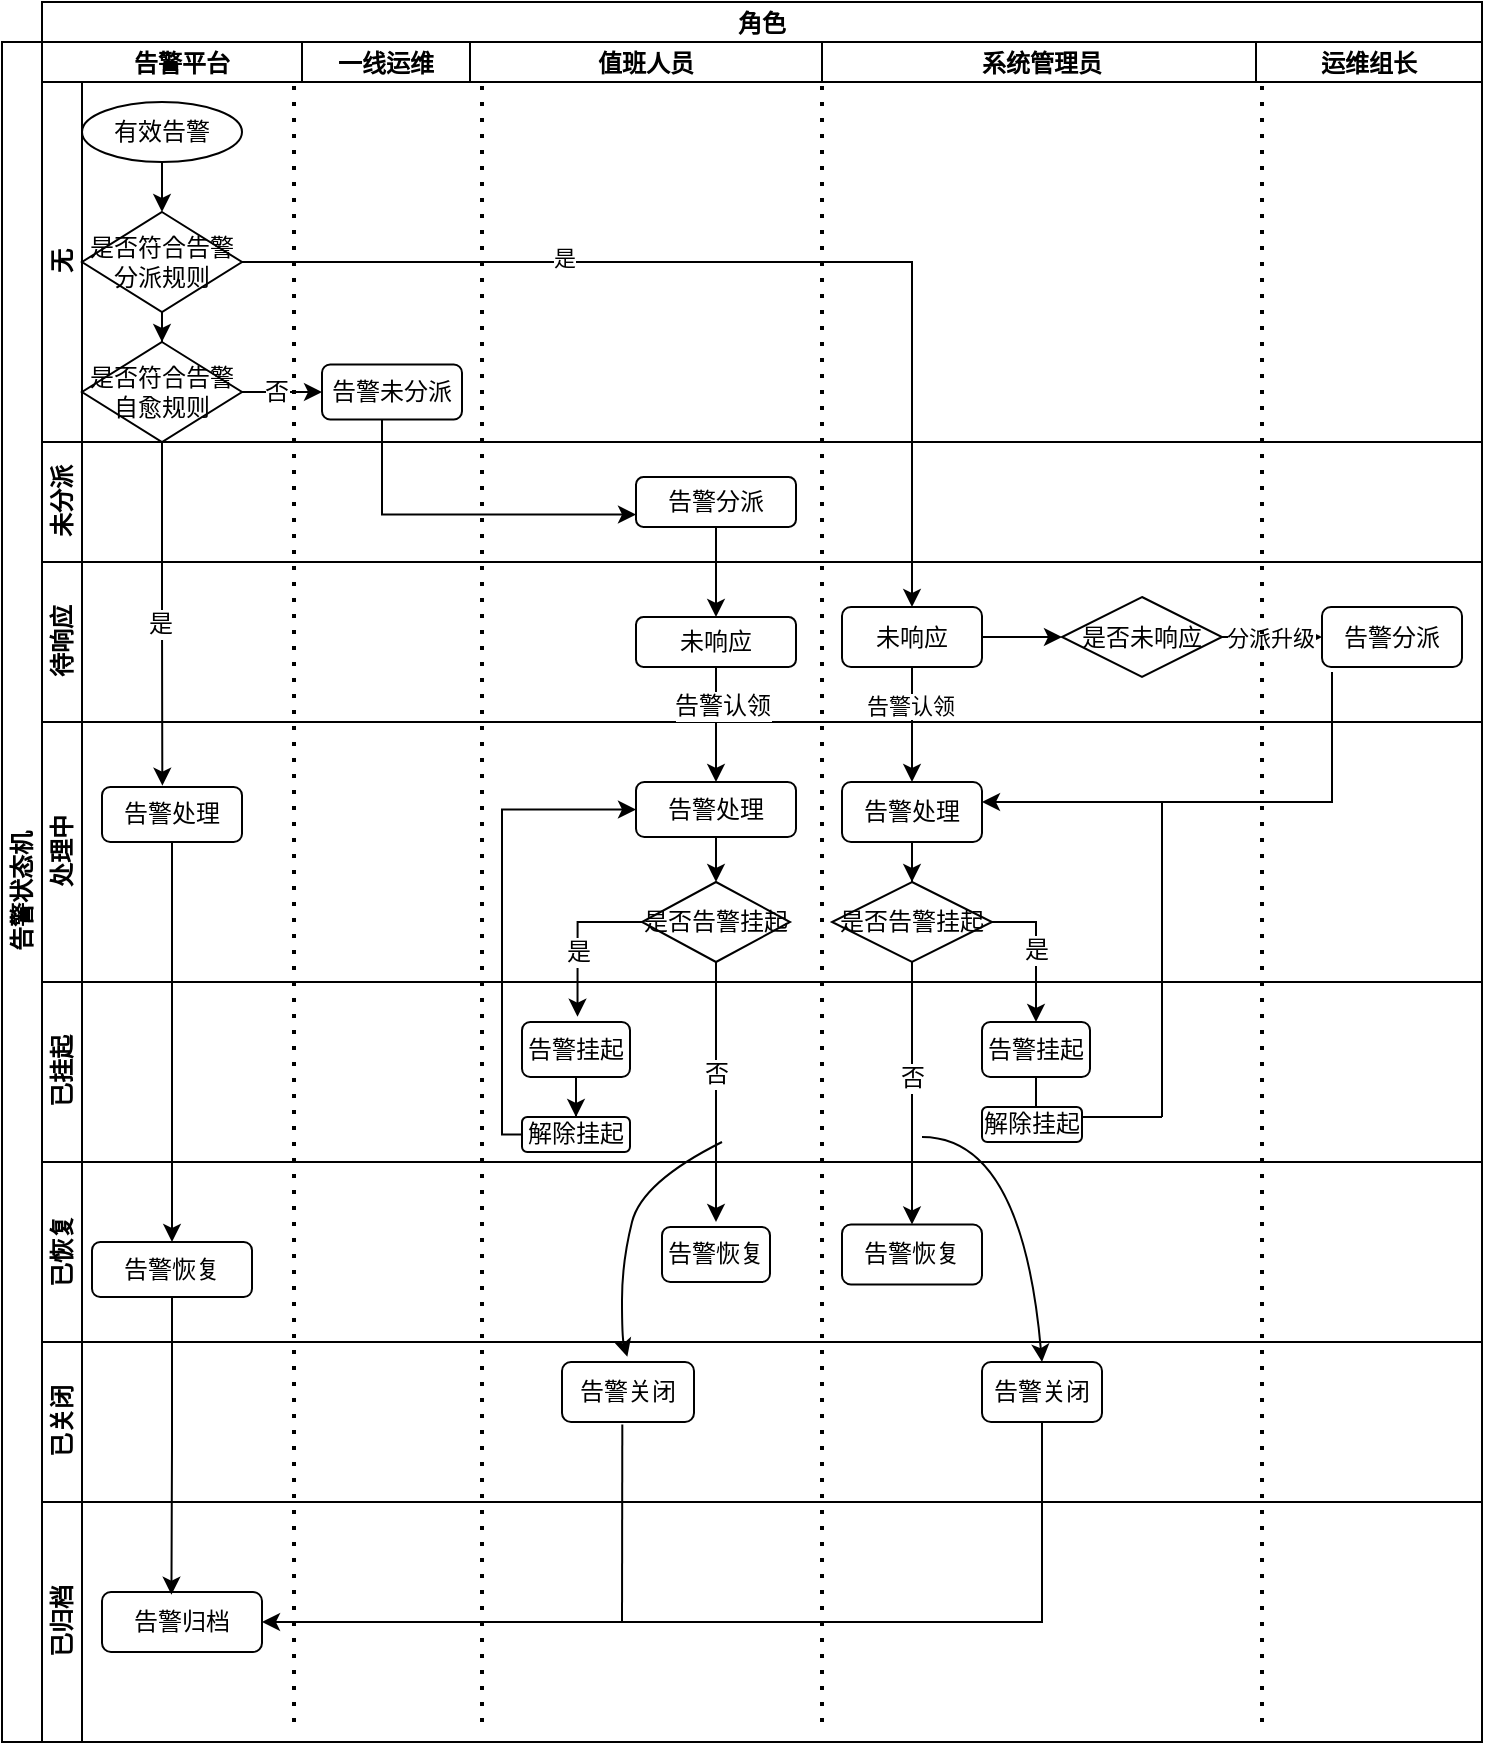 <mxfile version="24.1.0" type="github">
  <diagram id="prtHgNgQTEPvFCAcTncT" name="Page-1">
    <mxGraphModel dx="795" dy="463" grid="1" gridSize="10" guides="1" tooltips="1" connect="1" arrows="1" fold="1" page="1" pageScale="1" pageWidth="827" pageHeight="1169" math="0" shadow="0">
      <root>
        <mxCell id="0" />
        <mxCell id="1" parent="0" />
        <mxCell id="JN-9uKzLPXxLTeUMZucu-17" value="告警平台" style="swimlane;" parent="1" vertex="1">
          <mxGeometry x="40" y="20" width="140" height="20" as="geometry" />
        </mxCell>
        <mxCell id="JN-9uKzLPXxLTeUMZucu-18" value="值班人员" style="swimlane;" parent="1" vertex="1">
          <mxGeometry x="254" y="20" width="176" height="20" as="geometry" />
        </mxCell>
        <mxCell id="JN-9uKzLPXxLTeUMZucu-19" value="系统管理员" style="swimlane;" parent="1" vertex="1">
          <mxGeometry x="430" y="20" width="220" height="20" as="geometry" />
        </mxCell>
        <mxCell id="JN-9uKzLPXxLTeUMZucu-20" value="运维组长" style="swimlane;startSize=23;" parent="1" vertex="1">
          <mxGeometry x="647" y="20" width="113" height="20" as="geometry" />
        </mxCell>
        <mxCell id="JN-9uKzLPXxLTeUMZucu-23" value="未分派" style="swimlane;html=1;startSize=20;horizontal=0;" parent="1" vertex="1">
          <mxGeometry x="40" y="220" width="720" height="60" as="geometry" />
        </mxCell>
        <mxCell id="JN-9uKzLPXxLTeUMZucu-106" value="告警分派" style="rounded=1;whiteSpace=wrap;html=1;" parent="JN-9uKzLPXxLTeUMZucu-23" vertex="1">
          <mxGeometry x="297" y="17.5" width="80" height="25" as="geometry" />
        </mxCell>
        <mxCell id="JN-9uKzLPXxLTeUMZucu-30" value="角色" style="swimlane;" parent="1" vertex="1">
          <mxGeometry x="40" width="720" height="20" as="geometry" />
        </mxCell>
        <mxCell id="JN-9uKzLPXxLTeUMZucu-31" value="待响应" style="swimlane;html=1;startSize=20;horizontal=0;" parent="1" vertex="1">
          <mxGeometry x="40" y="280" width="720" height="80" as="geometry" />
        </mxCell>
        <mxCell id="JN-9uKzLPXxLTeUMZucu-52" value="" style="edgeStyle=orthogonalEdgeStyle;rounded=0;orthogonalLoop=1;jettySize=auto;html=1;" parent="JN-9uKzLPXxLTeUMZucu-31" source="JN-9uKzLPXxLTeUMZucu-45" target="JN-9uKzLPXxLTeUMZucu-50" edge="1">
          <mxGeometry relative="1" as="geometry" />
        </mxCell>
        <mxCell id="JN-9uKzLPXxLTeUMZucu-45" value="未响应" style="rounded=1;whiteSpace=wrap;html=1;" parent="JN-9uKzLPXxLTeUMZucu-31" vertex="1">
          <mxGeometry x="400" y="22.5" width="70" height="30" as="geometry" />
        </mxCell>
        <mxCell id="JN-9uKzLPXxLTeUMZucu-76" value="" style="edgeStyle=orthogonalEdgeStyle;rounded=0;orthogonalLoop=1;jettySize=auto;html=1;" parent="JN-9uKzLPXxLTeUMZucu-31" source="JN-9uKzLPXxLTeUMZucu-50" target="JN-9uKzLPXxLTeUMZucu-51" edge="1">
          <mxGeometry relative="1" as="geometry" />
        </mxCell>
        <mxCell id="JN-9uKzLPXxLTeUMZucu-77" value="分派升级" style="edgeLabel;html=1;align=center;verticalAlign=middle;resizable=0;points=[];" parent="JN-9uKzLPXxLTeUMZucu-76" vertex="1" connectable="0">
          <mxGeometry x="-0.433" relative="1" as="geometry">
            <mxPoint x="10" as="offset" />
          </mxGeometry>
        </mxCell>
        <mxCell id="JN-9uKzLPXxLTeUMZucu-50" value="是否未响应" style="rhombus;whiteSpace=wrap;html=1;" parent="JN-9uKzLPXxLTeUMZucu-31" vertex="1">
          <mxGeometry x="510" y="17.5" width="80" height="40" as="geometry" />
        </mxCell>
        <mxCell id="JN-9uKzLPXxLTeUMZucu-51" value="告警分派" style="rounded=1;whiteSpace=wrap;html=1;" parent="JN-9uKzLPXxLTeUMZucu-31" vertex="1">
          <mxGeometry x="640" y="22.5" width="70" height="30" as="geometry" />
        </mxCell>
        <mxCell id="JN-9uKzLPXxLTeUMZucu-108" value="未响应" style="rounded=1;whiteSpace=wrap;html=1;" parent="JN-9uKzLPXxLTeUMZucu-31" vertex="1">
          <mxGeometry x="297" y="27.5" width="80" height="25" as="geometry" />
        </mxCell>
        <mxCell id="JN-9uKzLPXxLTeUMZucu-33" value="处理中" style="swimlane;html=1;startSize=20;horizontal=0;" parent="1" vertex="1">
          <mxGeometry x="40" y="360" width="720" height="130" as="geometry" />
        </mxCell>
        <mxCell id="JN-9uKzLPXxLTeUMZucu-83" value="" style="edgeStyle=orthogonalEdgeStyle;rounded=0;orthogonalLoop=1;jettySize=auto;html=1;" parent="JN-9uKzLPXxLTeUMZucu-33" source="JN-9uKzLPXxLTeUMZucu-53" target="JN-9uKzLPXxLTeUMZucu-82" edge="1">
          <mxGeometry relative="1" as="geometry" />
        </mxCell>
        <mxCell id="JN-9uKzLPXxLTeUMZucu-53" value="告警处理" style="rounded=1;whiteSpace=wrap;html=1;" parent="JN-9uKzLPXxLTeUMZucu-33" vertex="1">
          <mxGeometry x="400" y="30" width="70" height="30" as="geometry" />
        </mxCell>
        <mxCell id="JN-9uKzLPXxLTeUMZucu-82" value="是否告警挂起" style="rhombus;whiteSpace=wrap;html=1;" parent="JN-9uKzLPXxLTeUMZucu-33" vertex="1">
          <mxGeometry x="395" y="80" width="80" height="40" as="geometry" />
        </mxCell>
        <mxCell id="_OSScjGJ3gMnJb72WiWl-35" value="" style="edgeStyle=orthogonalEdgeStyle;rounded=0;orthogonalLoop=1;jettySize=auto;html=1;fontFamily=Helvetica;fontSize=12;fontColor=default;" edge="1" parent="JN-9uKzLPXxLTeUMZucu-33" source="JN-9uKzLPXxLTeUMZucu-110" target="JN-9uKzLPXxLTeUMZucu-115">
          <mxGeometry relative="1" as="geometry" />
        </mxCell>
        <mxCell id="JN-9uKzLPXxLTeUMZucu-110" value="告警处理" style="rounded=1;whiteSpace=wrap;html=1;" parent="JN-9uKzLPXxLTeUMZucu-33" vertex="1">
          <mxGeometry x="297" y="30" width="80" height="27.5" as="geometry" />
        </mxCell>
        <mxCell id="_OSScjGJ3gMnJb72WiWl-33" style="rounded=0;orthogonalLoop=1;jettySize=auto;html=1;fontFamily=Helvetica;fontSize=12;fontColor=default;" edge="1" parent="JN-9uKzLPXxLTeUMZucu-33" source="JN-9uKzLPXxLTeUMZucu-115">
          <mxGeometry relative="1" as="geometry">
            <mxPoint x="337" y="250" as="targetPoint" />
          </mxGeometry>
        </mxCell>
        <mxCell id="_OSScjGJ3gMnJb72WiWl-38" value="否" style="edgeLabel;html=1;align=center;verticalAlign=middle;resizable=0;points=[];rounded=1;strokeColor=default;fontFamily=Helvetica;fontSize=12;fontColor=default;fillColor=default;" vertex="1" connectable="0" parent="_OSScjGJ3gMnJb72WiWl-33">
          <mxGeometry x="-0.139" relative="1" as="geometry">
            <mxPoint as="offset" />
          </mxGeometry>
        </mxCell>
        <mxCell id="JN-9uKzLPXxLTeUMZucu-115" value="是否告警挂起" style="rhombus;whiteSpace=wrap;html=1;" parent="JN-9uKzLPXxLTeUMZucu-33" vertex="1">
          <mxGeometry x="300" y="80" width="74" height="40" as="geometry" />
        </mxCell>
        <mxCell id="JN-9uKzLPXxLTeUMZucu-169" style="edgeStyle=orthogonalEdgeStyle;rounded=0;orthogonalLoop=1;jettySize=auto;html=1;entryX=1;entryY=0.333;entryDx=0;entryDy=0;fontFamily=Helvetica;fontSize=12;fontColor=default;entryPerimeter=0;" parent="JN-9uKzLPXxLTeUMZucu-33" target="JN-9uKzLPXxLTeUMZucu-53" edge="1">
          <mxGeometry relative="1" as="geometry">
            <mxPoint x="645" y="-25" as="sourcePoint" />
            <mxPoint x="445" y="37.5" as="targetPoint" />
            <Array as="points">
              <mxPoint x="645" y="40" />
            </Array>
          </mxGeometry>
        </mxCell>
        <mxCell id="JN-9uKzLPXxLTeUMZucu-126" value="告警处理" style="rounded=1;whiteSpace=wrap;html=1;" parent="JN-9uKzLPXxLTeUMZucu-33" vertex="1">
          <mxGeometry x="30" y="32.5" width="70" height="27.5" as="geometry" />
        </mxCell>
        <mxCell id="JN-9uKzLPXxLTeUMZucu-35" value="已挂起" style="swimlane;html=1;startSize=20;horizontal=0;" parent="1" vertex="1">
          <mxGeometry x="40" y="490" width="720" height="90" as="geometry" />
        </mxCell>
        <mxCell id="JN-9uKzLPXxLTeUMZucu-158" style="edgeStyle=orthogonalEdgeStyle;rounded=0;orthogonalLoop=1;jettySize=auto;html=1;entryX=0.5;entryY=0;entryDx=0;entryDy=0;" parent="JN-9uKzLPXxLTeUMZucu-35" source="JN-9uKzLPXxLTeUMZucu-112" target="JN-9uKzLPXxLTeUMZucu-153" edge="1">
          <mxGeometry relative="1" as="geometry" />
        </mxCell>
        <mxCell id="JN-9uKzLPXxLTeUMZucu-112" value="告警挂起" style="rounded=1;whiteSpace=wrap;html=1;" parent="JN-9uKzLPXxLTeUMZucu-35" vertex="1">
          <mxGeometry x="240" y="20" width="54" height="27.5" as="geometry" />
        </mxCell>
        <mxCell id="JN-9uKzLPXxLTeUMZucu-153" value="解除挂起" style="rounded=1;whiteSpace=wrap;html=1;" parent="JN-9uKzLPXxLTeUMZucu-35" vertex="1">
          <mxGeometry x="240" y="67.5" width="54" height="17.5" as="geometry" />
        </mxCell>
        <mxCell id="JN-9uKzLPXxLTeUMZucu-163" style="edgeStyle=orthogonalEdgeStyle;rounded=0;orthogonalLoop=1;jettySize=auto;html=1;entryX=0.5;entryY=0;entryDx=0;entryDy=0;fontFamily=Helvetica;fontSize=12;fontColor=default;" parent="JN-9uKzLPXxLTeUMZucu-35" source="JN-9uKzLPXxLTeUMZucu-160" target="JN-9uKzLPXxLTeUMZucu-161" edge="1">
          <mxGeometry relative="1" as="geometry" />
        </mxCell>
        <mxCell id="JN-9uKzLPXxLTeUMZucu-160" value="告警挂起" style="rounded=1;whiteSpace=wrap;html=1;" parent="JN-9uKzLPXxLTeUMZucu-35" vertex="1">
          <mxGeometry x="470" y="20" width="54" height="27.5" as="geometry" />
        </mxCell>
        <mxCell id="JN-9uKzLPXxLTeUMZucu-161" value="解除挂起" style="rounded=1;whiteSpace=wrap;html=1;" parent="JN-9uKzLPXxLTeUMZucu-35" vertex="1">
          <mxGeometry x="470" y="62.5" width="50" height="17.5" as="geometry" />
        </mxCell>
        <mxCell id="_OSScjGJ3gMnJb72WiWl-42" value="" style="endArrow=none;html=1;rounded=0;fontFamily=Helvetica;fontSize=12;fontColor=default;" edge="1" parent="JN-9uKzLPXxLTeUMZucu-35">
          <mxGeometry width="50" height="50" relative="1" as="geometry">
            <mxPoint x="520" y="67.5" as="sourcePoint" />
            <mxPoint x="560" y="67.51" as="targetPoint" />
          </mxGeometry>
        </mxCell>
        <mxCell id="_OSScjGJ3gMnJb72WiWl-43" value="" style="endArrow=none;html=1;rounded=0;fontFamily=Helvetica;fontSize=12;fontColor=default;" edge="1" parent="JN-9uKzLPXxLTeUMZucu-35">
          <mxGeometry width="50" height="50" relative="1" as="geometry">
            <mxPoint x="560" y="67.5" as="sourcePoint" />
            <mxPoint x="560" y="-90" as="targetPoint" />
          </mxGeometry>
        </mxCell>
        <mxCell id="JN-9uKzLPXxLTeUMZucu-36" value="已恢复" style="swimlane;html=1;startSize=20;horizontal=0;" parent="1" vertex="1">
          <mxGeometry x="40" y="580" width="720" height="90" as="geometry" />
        </mxCell>
        <mxCell id="JN-9uKzLPXxLTeUMZucu-56" value="告警恢复" style="rounded=1;whiteSpace=wrap;html=1;" parent="JN-9uKzLPXxLTeUMZucu-36" vertex="1">
          <mxGeometry x="400" y="31.25" width="70" height="30" as="geometry" />
        </mxCell>
        <mxCell id="JN-9uKzLPXxLTeUMZucu-113" value="告警恢复" style="rounded=1;whiteSpace=wrap;html=1;" parent="JN-9uKzLPXxLTeUMZucu-36" vertex="1">
          <mxGeometry x="310" y="32.5" width="54" height="27.5" as="geometry" />
        </mxCell>
        <mxCell id="JN-9uKzLPXxLTeUMZucu-129" value="告警恢复" style="rounded=1;whiteSpace=wrap;html=1;" parent="JN-9uKzLPXxLTeUMZucu-36" vertex="1">
          <mxGeometry x="25" y="40" width="80" height="27.5" as="geometry" />
        </mxCell>
        <mxCell id="_OSScjGJ3gMnJb72WiWl-45" value="" style="curved=1;endArrow=classic;html=1;rounded=0;fontFamily=Helvetica;fontSize=12;fontColor=default;entryX=0.5;entryY=0;entryDx=0;entryDy=0;" edge="1" parent="JN-9uKzLPXxLTeUMZucu-36" target="JN-9uKzLPXxLTeUMZucu-59">
          <mxGeometry width="50" height="50" relative="1" as="geometry">
            <mxPoint x="440" y="-12.5" as="sourcePoint" />
            <mxPoint x="570" y="67.5" as="targetPoint" />
            <Array as="points">
              <mxPoint x="490" y="-12.5" />
            </Array>
          </mxGeometry>
        </mxCell>
        <mxCell id="_OSScjGJ3gMnJb72WiWl-46" value="" style="curved=1;endArrow=classic;html=1;rounded=0;fontFamily=Helvetica;fontSize=12;fontColor=default;entryX=0.495;entryY=-0.086;entryDx=0;entryDy=0;entryPerimeter=0;" edge="1" parent="JN-9uKzLPXxLTeUMZucu-36" target="JN-9uKzLPXxLTeUMZucu-121">
          <mxGeometry width="50" height="50" relative="1" as="geometry">
            <mxPoint x="340" y="-10" as="sourcePoint" />
            <mxPoint x="330" y="130" as="targetPoint" />
            <Array as="points">
              <mxPoint x="300" y="10" />
              <mxPoint x="290" y="50" />
              <mxPoint x="290" y="88" />
            </Array>
          </mxGeometry>
        </mxCell>
        <mxCell id="JN-9uKzLPXxLTeUMZucu-37" value="已关闭" style="swimlane;html=1;startSize=20;horizontal=0;" parent="1" vertex="1">
          <mxGeometry x="40" y="670" width="720" height="80" as="geometry" />
        </mxCell>
        <mxCell id="JN-9uKzLPXxLTeUMZucu-59" value="告警关闭" style="rounded=1;whiteSpace=wrap;html=1;" parent="JN-9uKzLPXxLTeUMZucu-37" vertex="1">
          <mxGeometry x="470" y="10" width="60" height="30" as="geometry" />
        </mxCell>
        <mxCell id="JN-9uKzLPXxLTeUMZucu-121" value="告警关闭" style="rounded=1;whiteSpace=wrap;html=1;" parent="JN-9uKzLPXxLTeUMZucu-37" vertex="1">
          <mxGeometry x="260" y="10" width="66" height="30" as="geometry" />
        </mxCell>
        <mxCell id="JN-9uKzLPXxLTeUMZucu-38" value="已归档" style="swimlane;html=1;startSize=20;horizontal=0;" parent="1" vertex="1">
          <mxGeometry x="40" y="750" width="720" height="120" as="geometry" />
        </mxCell>
        <mxCell id="JN-9uKzLPXxLTeUMZucu-71" value="告警归档" style="rounded=1;whiteSpace=wrap;html=1;" parent="JN-9uKzLPXxLTeUMZucu-38" vertex="1">
          <mxGeometry x="30" y="45" width="80" height="30" as="geometry" />
        </mxCell>
        <mxCell id="JN-9uKzLPXxLTeUMZucu-124" value="" style="endArrow=none;html=1;rounded=0;entryX=0.457;entryY=1.042;entryDx=0;entryDy=0;entryPerimeter=0;" parent="JN-9uKzLPXxLTeUMZucu-38" edge="1" target="JN-9uKzLPXxLTeUMZucu-121">
          <mxGeometry width="50" height="50" relative="1" as="geometry">
            <mxPoint x="290" y="60" as="sourcePoint" />
            <mxPoint x="290" y="-20" as="targetPoint" />
          </mxGeometry>
        </mxCell>
        <mxCell id="JN-9uKzLPXxLTeUMZucu-40" value="无" style="swimlane;html=1;startSize=20;horizontal=0;" parent="1" vertex="1">
          <mxGeometry x="40" y="40" width="720" height="180" as="geometry" />
        </mxCell>
        <mxCell id="JN-9uKzLPXxLTeUMZucu-102" value="告警未分派" style="rounded=1;whiteSpace=wrap;html=1;" parent="JN-9uKzLPXxLTeUMZucu-40" vertex="1">
          <mxGeometry x="140" y="141.25" width="70" height="27.5" as="geometry" />
        </mxCell>
        <mxCell id="JN-9uKzLPXxLTeUMZucu-140" value="" style="endArrow=none;dashed=1;html=1;dashPattern=1 3;strokeWidth=2;rounded=0;" parent="JN-9uKzLPXxLTeUMZucu-40" edge="1">
          <mxGeometry width="50" height="50" relative="1" as="geometry">
            <mxPoint x="126" y="820" as="sourcePoint" />
            <mxPoint x="126" as="targetPoint" />
          </mxGeometry>
        </mxCell>
        <mxCell id="JN-9uKzLPXxLTeUMZucu-141" value="" style="endArrow=none;dashed=1;html=1;dashPattern=1 3;strokeWidth=2;rounded=0;" parent="JN-9uKzLPXxLTeUMZucu-40" edge="1">
          <mxGeometry width="50" height="50" relative="1" as="geometry">
            <mxPoint x="390" y="820" as="sourcePoint" />
            <mxPoint x="390" as="targetPoint" />
          </mxGeometry>
        </mxCell>
        <mxCell id="JN-9uKzLPXxLTeUMZucu-142" value="" style="endArrow=none;dashed=1;html=1;dashPattern=1 3;strokeWidth=2;rounded=0;" parent="JN-9uKzLPXxLTeUMZucu-40" edge="1">
          <mxGeometry width="50" height="50" relative="1" as="geometry">
            <mxPoint x="610" y="820" as="sourcePoint" />
            <mxPoint x="610" as="targetPoint" />
          </mxGeometry>
        </mxCell>
        <mxCell id="JN-9uKzLPXxLTeUMZucu-41" value="有效告警" style="ellipse;whiteSpace=wrap;html=1;" parent="JN-9uKzLPXxLTeUMZucu-40" vertex="1">
          <mxGeometry x="20" y="10" width="80" height="30" as="geometry" />
        </mxCell>
        <mxCell id="_OSScjGJ3gMnJb72WiWl-8" value="" style="edgeStyle=orthogonalEdgeStyle;rounded=0;orthogonalLoop=1;jettySize=auto;html=1;fontFamily=Helvetica;fontSize=12;fontColor=default;" edge="1" parent="JN-9uKzLPXxLTeUMZucu-40" source="JN-9uKzLPXxLTeUMZucu-43" target="JN-9uKzLPXxLTeUMZucu-100">
          <mxGeometry relative="1" as="geometry" />
        </mxCell>
        <mxCell id="JN-9uKzLPXxLTeUMZucu-43" value="是否符合告警分派规则" style="rhombus;whiteSpace=wrap;html=1;" parent="JN-9uKzLPXxLTeUMZucu-40" vertex="1">
          <mxGeometry x="20" y="65" width="80" height="50" as="geometry" />
        </mxCell>
        <mxCell id="JN-9uKzLPXxLTeUMZucu-44" value="" style="edgeStyle=orthogonalEdgeStyle;rounded=0;orthogonalLoop=1;jettySize=auto;html=1;" parent="JN-9uKzLPXxLTeUMZucu-40" source="JN-9uKzLPXxLTeUMZucu-41" target="JN-9uKzLPXxLTeUMZucu-43" edge="1">
          <mxGeometry relative="1" as="geometry" />
        </mxCell>
        <mxCell id="_OSScjGJ3gMnJb72WiWl-4" value="" style="edgeStyle=orthogonalEdgeStyle;rounded=0;orthogonalLoop=1;jettySize=auto;html=1;fontFamily=Helvetica;fontSize=12;fontColor=default;" edge="1" parent="JN-9uKzLPXxLTeUMZucu-40" source="JN-9uKzLPXxLTeUMZucu-100" target="JN-9uKzLPXxLTeUMZucu-102">
          <mxGeometry relative="1" as="geometry" />
        </mxCell>
        <mxCell id="_OSScjGJ3gMnJb72WiWl-5" value="否" style="edgeLabel;html=1;align=center;verticalAlign=middle;resizable=0;points=[];rounded=1;strokeColor=default;fontFamily=Helvetica;fontSize=12;fontColor=default;fillColor=default;" vertex="1" connectable="0" parent="_OSScjGJ3gMnJb72WiWl-4">
          <mxGeometry x="-0.18" relative="1" as="geometry">
            <mxPoint as="offset" />
          </mxGeometry>
        </mxCell>
        <mxCell id="JN-9uKzLPXxLTeUMZucu-100" value="是否符合告警自愈规则" style="rhombus;whiteSpace=wrap;html=1;" parent="JN-9uKzLPXxLTeUMZucu-40" vertex="1">
          <mxGeometry x="20" y="130" width="80" height="50" as="geometry" />
        </mxCell>
        <mxCell id="_OSScjGJ3gMnJb72WiWl-9" value="" style="endArrow=none;dashed=1;html=1;dashPattern=1 3;strokeWidth=2;rounded=0;" edge="1" parent="JN-9uKzLPXxLTeUMZucu-40">
          <mxGeometry width="50" height="50" relative="1" as="geometry">
            <mxPoint x="220" y="820" as="sourcePoint" />
            <mxPoint x="220" as="targetPoint" />
          </mxGeometry>
        </mxCell>
        <mxCell id="JN-9uKzLPXxLTeUMZucu-54" value="" style="edgeStyle=orthogonalEdgeStyle;rounded=0;orthogonalLoop=1;jettySize=auto;html=1;" parent="1" source="JN-9uKzLPXxLTeUMZucu-45" target="JN-9uKzLPXxLTeUMZucu-53" edge="1">
          <mxGeometry relative="1" as="geometry" />
        </mxCell>
        <mxCell id="JN-9uKzLPXxLTeUMZucu-55" value="告警认领" style="edgeLabel;html=1;align=center;verticalAlign=middle;resizable=0;points=[];" parent="JN-9uKzLPXxLTeUMZucu-54" vertex="1" connectable="0">
          <mxGeometry x="-0.327" y="-1" relative="1" as="geometry">
            <mxPoint as="offset" />
          </mxGeometry>
        </mxCell>
        <mxCell id="JN-9uKzLPXxLTeUMZucu-72" style="edgeStyle=orthogonalEdgeStyle;rounded=0;orthogonalLoop=1;jettySize=auto;html=1;entryX=1;entryY=0.5;entryDx=0;entryDy=0;" parent="1" source="JN-9uKzLPXxLTeUMZucu-59" target="JN-9uKzLPXxLTeUMZucu-71" edge="1">
          <mxGeometry relative="1" as="geometry">
            <Array as="points">
              <mxPoint x="540" y="810" />
            </Array>
          </mxGeometry>
        </mxCell>
        <mxCell id="JN-9uKzLPXxLTeUMZucu-96" style="edgeStyle=orthogonalEdgeStyle;rounded=0;orthogonalLoop=1;jettySize=auto;html=1;entryX=0.5;entryY=0;entryDx=0;entryDy=0;" parent="1" source="JN-9uKzLPXxLTeUMZucu-43" target="JN-9uKzLPXxLTeUMZucu-45" edge="1">
          <mxGeometry relative="1" as="geometry" />
        </mxCell>
        <mxCell id="JN-9uKzLPXxLTeUMZucu-97" value="是" style="edgeLabel;html=1;align=center;verticalAlign=middle;resizable=0;points=[];" parent="JN-9uKzLPXxLTeUMZucu-96" vertex="1" connectable="0">
          <mxGeometry x="-0.368" y="2" relative="1" as="geometry">
            <mxPoint as="offset" />
          </mxGeometry>
        </mxCell>
        <mxCell id="JN-9uKzLPXxLTeUMZucu-109" style="edgeStyle=orthogonalEdgeStyle;rounded=0;orthogonalLoop=1;jettySize=auto;html=1;entryX=0.5;entryY=0;entryDx=0;entryDy=0;" parent="1" source="JN-9uKzLPXxLTeUMZucu-106" target="JN-9uKzLPXxLTeUMZucu-108" edge="1">
          <mxGeometry relative="1" as="geometry" />
        </mxCell>
        <mxCell id="JN-9uKzLPXxLTeUMZucu-111" style="edgeStyle=orthogonalEdgeStyle;rounded=0;orthogonalLoop=1;jettySize=auto;html=1;entryX=0.5;entryY=0;entryDx=0;entryDy=0;" parent="1" source="JN-9uKzLPXxLTeUMZucu-108" target="JN-9uKzLPXxLTeUMZucu-110" edge="1">
          <mxGeometry relative="1" as="geometry" />
        </mxCell>
        <mxCell id="_OSScjGJ3gMnJb72WiWl-48" value="告警认领" style="edgeLabel;html=1;align=center;verticalAlign=middle;resizable=0;points=[];rounded=1;strokeColor=default;fontFamily=Helvetica;fontSize=12;fontColor=default;fillColor=default;" vertex="1" connectable="0" parent="JN-9uKzLPXxLTeUMZucu-111">
          <mxGeometry x="-0.322" y="3" relative="1" as="geometry">
            <mxPoint as="offset" />
          </mxGeometry>
        </mxCell>
        <mxCell id="JN-9uKzLPXxLTeUMZucu-26" value="告警状态机" style="swimlane;childLayout=stackLayout;resizeParent=1;resizeParentMax=0;horizontal=0;startSize=20;horizontalStack=0;html=1;" parent="1" vertex="1" collapsed="1">
          <mxGeometry x="20" y="20" width="20" height="850" as="geometry">
            <mxRectangle x="80" y="320" width="480" height="30" as="alternateBounds" />
          </mxGeometry>
        </mxCell>
        <mxCell id="_OSScjGJ3gMnJb72WiWl-3" value="一线运维" style="swimlane;startSize=20;" vertex="1" parent="1">
          <mxGeometry x="170" y="20" width="84" height="20" as="geometry" />
        </mxCell>
        <mxCell id="JN-9uKzLPXxLTeUMZucu-134" style="edgeStyle=orthogonalEdgeStyle;rounded=0;orthogonalLoop=1;jettySize=auto;html=1;entryX=0.5;entryY=0;entryDx=0;entryDy=0;" parent="1" source="JN-9uKzLPXxLTeUMZucu-126" target="JN-9uKzLPXxLTeUMZucu-129" edge="1">
          <mxGeometry relative="1" as="geometry">
            <Array as="points">
              <mxPoint x="105" y="610" />
            </Array>
          </mxGeometry>
        </mxCell>
        <mxCell id="_OSScjGJ3gMnJb72WiWl-23" style="edgeStyle=orthogonalEdgeStyle;rounded=0;orthogonalLoop=1;jettySize=auto;html=1;entryX=0.431;entryY=-0.025;entryDx=0;entryDy=0;entryPerimeter=0;fontFamily=Helvetica;fontSize=12;fontColor=default;" edge="1" parent="1" source="JN-9uKzLPXxLTeUMZucu-100" target="JN-9uKzLPXxLTeUMZucu-126">
          <mxGeometry relative="1" as="geometry" />
        </mxCell>
        <mxCell id="_OSScjGJ3gMnJb72WiWl-24" value="是" style="edgeLabel;html=1;align=center;verticalAlign=middle;resizable=0;points=[];rounded=1;strokeColor=default;fontFamily=Helvetica;fontSize=12;fontColor=default;fillColor=default;" vertex="1" connectable="0" parent="_OSScjGJ3gMnJb72WiWl-23">
          <mxGeometry x="0.058" y="-1" relative="1" as="geometry">
            <mxPoint as="offset" />
          </mxGeometry>
        </mxCell>
        <mxCell id="_OSScjGJ3gMnJb72WiWl-25" style="edgeStyle=orthogonalEdgeStyle;rounded=0;orthogonalLoop=1;jettySize=auto;html=1;entryX=0.434;entryY=0.045;entryDx=0;entryDy=0;entryPerimeter=0;fontFamily=Helvetica;fontSize=12;fontColor=default;" edge="1" parent="1" source="JN-9uKzLPXxLTeUMZucu-129" target="JN-9uKzLPXxLTeUMZucu-71">
          <mxGeometry relative="1" as="geometry" />
        </mxCell>
        <mxCell id="_OSScjGJ3gMnJb72WiWl-26" style="edgeStyle=orthogonalEdgeStyle;rounded=0;orthogonalLoop=1;jettySize=auto;html=1;entryX=0;entryY=0.75;entryDx=0;entryDy=0;fontFamily=Helvetica;fontSize=12;fontColor=default;" edge="1" parent="1" source="JN-9uKzLPXxLTeUMZucu-102" target="JN-9uKzLPXxLTeUMZucu-106">
          <mxGeometry relative="1" as="geometry">
            <Array as="points">
              <mxPoint x="210" y="256" />
            </Array>
          </mxGeometry>
        </mxCell>
        <mxCell id="_OSScjGJ3gMnJb72WiWl-28" style="edgeStyle=orthogonalEdgeStyle;rounded=0;orthogonalLoop=1;jettySize=auto;html=1;entryX=0.5;entryY=0;entryDx=0;entryDy=0;fontFamily=Helvetica;fontSize=12;fontColor=default;" edge="1" parent="1" source="JN-9uKzLPXxLTeUMZucu-82" target="JN-9uKzLPXxLTeUMZucu-56">
          <mxGeometry relative="1" as="geometry">
            <Array as="points">
              <mxPoint x="475" y="610" />
            </Array>
          </mxGeometry>
        </mxCell>
        <mxCell id="_OSScjGJ3gMnJb72WiWl-30" value="否" style="edgeLabel;html=1;align=center;verticalAlign=middle;resizable=0;points=[];rounded=1;strokeColor=default;fontFamily=Helvetica;fontSize=12;fontColor=default;fillColor=default;" vertex="1" connectable="0" parent="_OSScjGJ3gMnJb72WiWl-28">
          <mxGeometry x="-0.181" y="2" relative="1" as="geometry">
            <mxPoint x="-2" y="4" as="offset" />
          </mxGeometry>
        </mxCell>
        <mxCell id="_OSScjGJ3gMnJb72WiWl-31" style="edgeStyle=orthogonalEdgeStyle;rounded=0;orthogonalLoop=1;jettySize=auto;html=1;entryX=0.514;entryY=-0.097;entryDx=0;entryDy=0;entryPerimeter=0;fontFamily=Helvetica;fontSize=12;fontColor=default;" edge="1" parent="1" source="JN-9uKzLPXxLTeUMZucu-115" target="JN-9uKzLPXxLTeUMZucu-112">
          <mxGeometry relative="1" as="geometry" />
        </mxCell>
        <mxCell id="_OSScjGJ3gMnJb72WiWl-37" value="是" style="edgeLabel;html=1;align=center;verticalAlign=middle;resizable=0;points=[];rounded=1;strokeColor=default;fontFamily=Helvetica;fontSize=12;fontColor=default;fillColor=default;" vertex="1" connectable="0" parent="_OSScjGJ3gMnJb72WiWl-31">
          <mxGeometry x="0.178" relative="1" as="geometry">
            <mxPoint as="offset" />
          </mxGeometry>
        </mxCell>
        <mxCell id="_OSScjGJ3gMnJb72WiWl-32" style="edgeStyle=orthogonalEdgeStyle;rounded=0;orthogonalLoop=1;jettySize=auto;html=1;entryX=0;entryY=0.5;entryDx=0;entryDy=0;fontFamily=Helvetica;fontSize=12;fontColor=default;" edge="1" parent="1" source="JN-9uKzLPXxLTeUMZucu-153" target="JN-9uKzLPXxLTeUMZucu-110">
          <mxGeometry relative="1" as="geometry">
            <Array as="points">
              <mxPoint x="270" y="566" />
              <mxPoint x="270" y="404" />
            </Array>
          </mxGeometry>
        </mxCell>
        <mxCell id="_OSScjGJ3gMnJb72WiWl-39" style="edgeStyle=orthogonalEdgeStyle;rounded=0;orthogonalLoop=1;jettySize=auto;html=1;entryX=0.5;entryY=0;entryDx=0;entryDy=0;fontFamily=Helvetica;fontSize=12;fontColor=default;" edge="1" parent="1" source="JN-9uKzLPXxLTeUMZucu-82" target="JN-9uKzLPXxLTeUMZucu-160">
          <mxGeometry relative="1" as="geometry">
            <Array as="points">
              <mxPoint x="537" y="460" />
            </Array>
          </mxGeometry>
        </mxCell>
        <mxCell id="_OSScjGJ3gMnJb72WiWl-40" value="是" style="edgeLabel;html=1;align=center;verticalAlign=middle;resizable=0;points=[];rounded=1;strokeColor=default;fontFamily=Helvetica;fontSize=12;fontColor=default;fillColor=default;" vertex="1" connectable="0" parent="_OSScjGJ3gMnJb72WiWl-39">
          <mxGeometry x="-0.01" relative="1" as="geometry">
            <mxPoint as="offset" />
          </mxGeometry>
        </mxCell>
      </root>
    </mxGraphModel>
  </diagram>
</mxfile>
